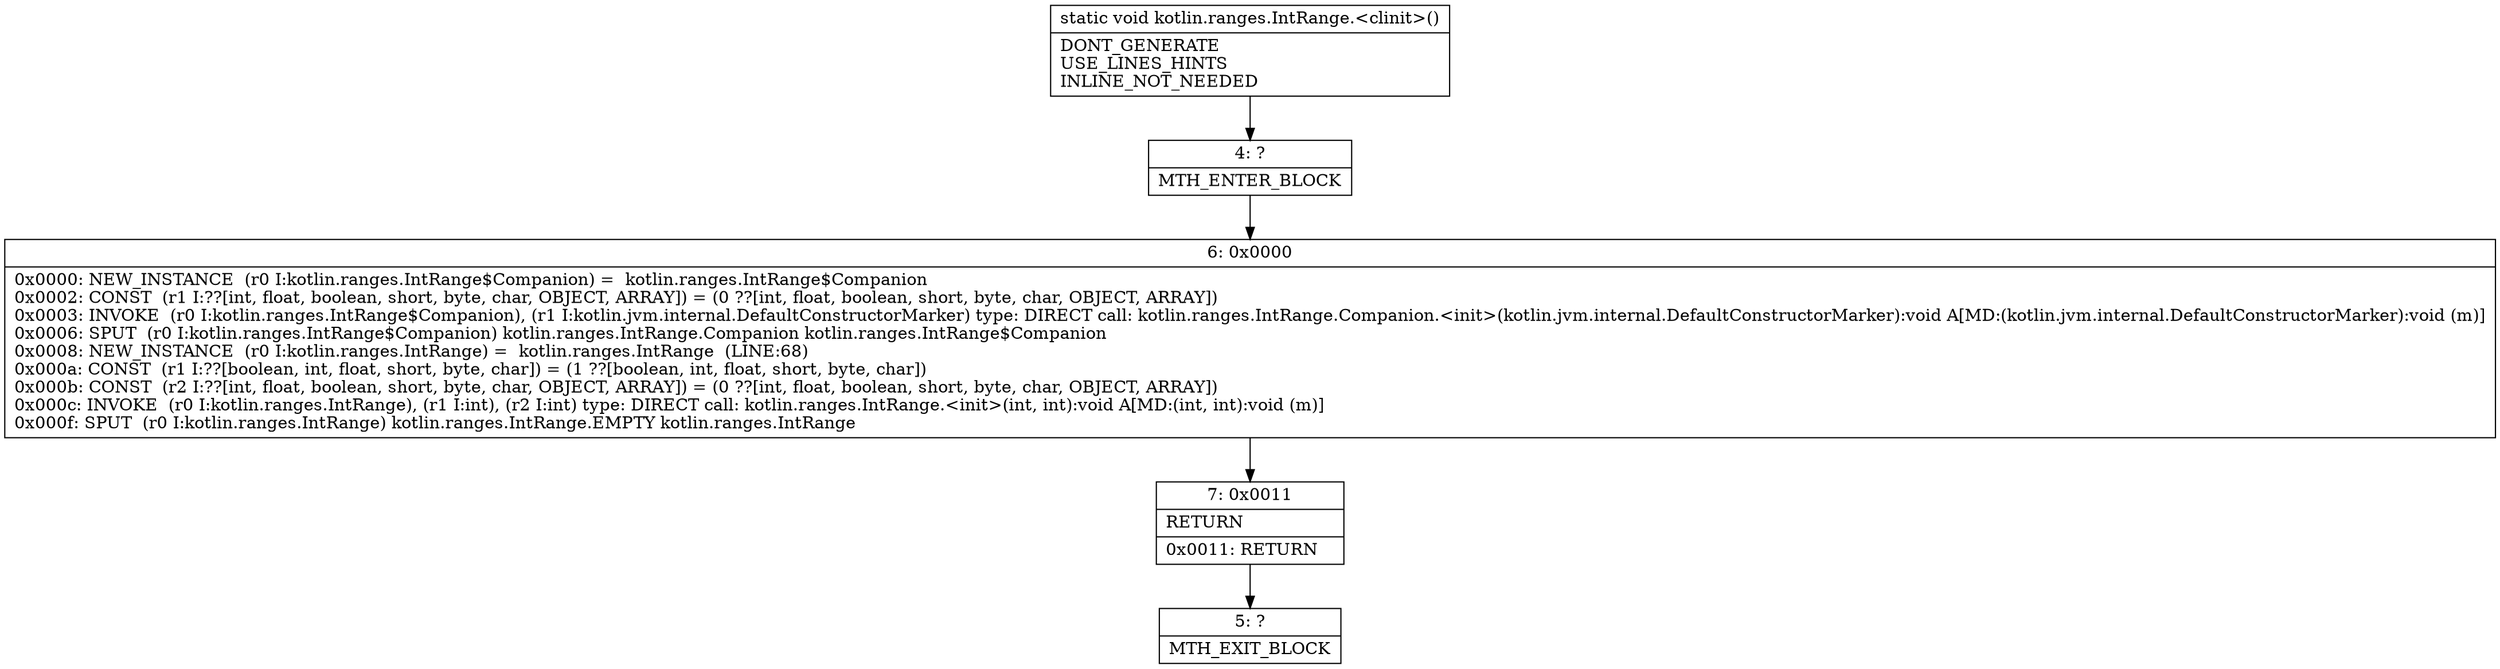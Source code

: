 digraph "CFG forkotlin.ranges.IntRange.\<clinit\>()V" {
Node_4 [shape=record,label="{4\:\ ?|MTH_ENTER_BLOCK\l}"];
Node_6 [shape=record,label="{6\:\ 0x0000|0x0000: NEW_INSTANCE  (r0 I:kotlin.ranges.IntRange$Companion) =  kotlin.ranges.IntRange$Companion \l0x0002: CONST  (r1 I:??[int, float, boolean, short, byte, char, OBJECT, ARRAY]) = (0 ??[int, float, boolean, short, byte, char, OBJECT, ARRAY]) \l0x0003: INVOKE  (r0 I:kotlin.ranges.IntRange$Companion), (r1 I:kotlin.jvm.internal.DefaultConstructorMarker) type: DIRECT call: kotlin.ranges.IntRange.Companion.\<init\>(kotlin.jvm.internal.DefaultConstructorMarker):void A[MD:(kotlin.jvm.internal.DefaultConstructorMarker):void (m)]\l0x0006: SPUT  (r0 I:kotlin.ranges.IntRange$Companion) kotlin.ranges.IntRange.Companion kotlin.ranges.IntRange$Companion \l0x0008: NEW_INSTANCE  (r0 I:kotlin.ranges.IntRange) =  kotlin.ranges.IntRange  (LINE:68)\l0x000a: CONST  (r1 I:??[boolean, int, float, short, byte, char]) = (1 ??[boolean, int, float, short, byte, char]) \l0x000b: CONST  (r2 I:??[int, float, boolean, short, byte, char, OBJECT, ARRAY]) = (0 ??[int, float, boolean, short, byte, char, OBJECT, ARRAY]) \l0x000c: INVOKE  (r0 I:kotlin.ranges.IntRange), (r1 I:int), (r2 I:int) type: DIRECT call: kotlin.ranges.IntRange.\<init\>(int, int):void A[MD:(int, int):void (m)]\l0x000f: SPUT  (r0 I:kotlin.ranges.IntRange) kotlin.ranges.IntRange.EMPTY kotlin.ranges.IntRange \l}"];
Node_7 [shape=record,label="{7\:\ 0x0011|RETURN\l|0x0011: RETURN   \l}"];
Node_5 [shape=record,label="{5\:\ ?|MTH_EXIT_BLOCK\l}"];
MethodNode[shape=record,label="{static void kotlin.ranges.IntRange.\<clinit\>()  | DONT_GENERATE\lUSE_LINES_HINTS\lINLINE_NOT_NEEDED\l}"];
MethodNode -> Node_4;Node_4 -> Node_6;
Node_6 -> Node_7;
Node_7 -> Node_5;
}

